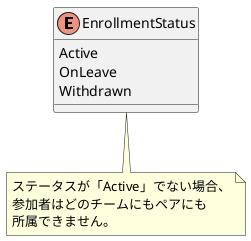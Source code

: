 @startuml EnrollmentStatus

enum "EnrollmentStatus" as EnrollmentStatus {
  Active
  OnLeave
  Withdrawn
}

note bottom of EnrollmentStatus
  ステータスが「Active」でない場合、
  参加者はどのチームにもペアにも
  所属できません。
end note

@enduml
